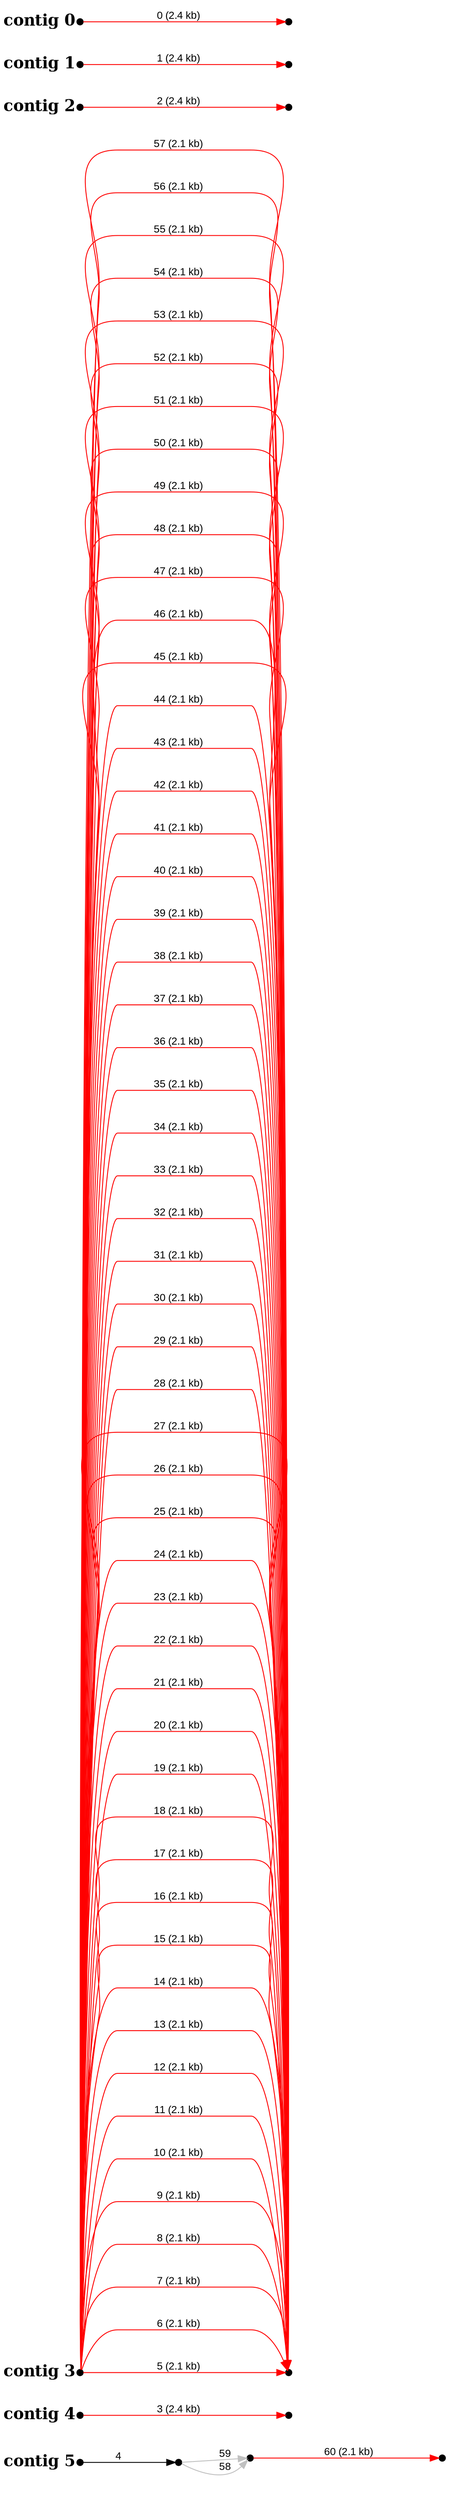 digraph G {

node [width=0.1,height=0.1,fontsize=10,shape=point];
edge [fontsize=12,penwidth=1,arrowsize=1,fontname=Arial];
margin=1.0;
rankdir=LR;
labeljust=l;
margin=0;

subgraph cluster5 {
color=white;
11 -> 13 [minlen=1,color=gray,label="58"];
11 -> 13 [minlen=1,color=gray,label="59"];
12 -> 11 [minlen=2,color=black,label="4",taillabel="contig 5",labelangle=180,weight=10000,labeldistance=5,labelfontsize=18,labelfontname="Times-Bold"];
13 -> 10 [minlen=4,color=red,label="60 (2.1 kb)"];
}

subgraph cluster4 {
color=white;
8 -> 9 [minlen=4,color=red,label="3 (2.4 kb)",taillabel="contig 4",labelangle=180,weight=10000,labeldistance=5,labelfontsize=18,labelfontname="Times-Bold"];
}

subgraph cluster3 {
color=white;
7 -> 6 [minlen=4,color=red,label="5 (2.1 kb)",taillabel="contig 3",labelangle=180,weight=10000,labeldistance=5,labelfontsize=18,labelfontname="Times-Bold"];
7 -> 6 [minlen=4,color=red,label="6 (2.1 kb)"];
7 -> 6 [minlen=4,color=red,label="7 (2.1 kb)"];
7 -> 6 [minlen=4,color=red,label="8 (2.1 kb)"];
7 -> 6 [minlen=4,color=red,label="9 (2.1 kb)"];
7 -> 6 [minlen=4,color=red,label="10 (2.1 kb)"];
7 -> 6 [minlen=4,color=red,label="11 (2.1 kb)"];
7 -> 6 [minlen=4,color=red,label="12 (2.1 kb)"];
7 -> 6 [minlen=4,color=red,label="13 (2.1 kb)"];
7 -> 6 [minlen=4,color=red,label="14 (2.1 kb)"];
7 -> 6 [minlen=4,color=red,label="15 (2.1 kb)"];
7 -> 6 [minlen=4,color=red,label="16 (2.1 kb)"];
7 -> 6 [minlen=4,color=red,label="17 (2.1 kb)"];
7 -> 6 [minlen=4,color=red,label="18 (2.1 kb)"];
7 -> 6 [minlen=4,color=red,label="19 (2.1 kb)"];
7 -> 6 [minlen=4,color=red,label="20 (2.1 kb)"];
7 -> 6 [minlen=4,color=red,label="21 (2.1 kb)"];
7 -> 6 [minlen=4,color=red,label="22 (2.1 kb)"];
7 -> 6 [minlen=4,color=red,label="23 (2.1 kb)"];
7 -> 6 [minlen=4,color=red,label="24 (2.1 kb)"];
7 -> 6 [minlen=4,color=red,label="25 (2.1 kb)"];
7 -> 6 [minlen=4,color=red,label="26 (2.1 kb)"];
7 -> 6 [minlen=4,color=red,label="27 (2.1 kb)"];
7 -> 6 [minlen=4,color=red,label="28 (2.1 kb)"];
7 -> 6 [minlen=4,color=red,label="29 (2.1 kb)"];
7 -> 6 [minlen=4,color=red,label="30 (2.1 kb)"];
7 -> 6 [minlen=4,color=red,label="31 (2.1 kb)"];
7 -> 6 [minlen=4,color=red,label="32 (2.1 kb)"];
7 -> 6 [minlen=4,color=red,label="33 (2.1 kb)"];
7 -> 6 [minlen=4,color=red,label="34 (2.1 kb)"];
7 -> 6 [minlen=4,color=red,label="35 (2.1 kb)"];
7 -> 6 [minlen=4,color=red,label="36 (2.1 kb)"];
7 -> 6 [minlen=4,color=red,label="37 (2.1 kb)"];
7 -> 6 [minlen=4,color=red,label="38 (2.1 kb)"];
7 -> 6 [minlen=4,color=red,label="39 (2.1 kb)"];
7 -> 6 [minlen=4,color=red,label="40 (2.1 kb)"];
7 -> 6 [minlen=4,color=red,label="41 (2.1 kb)"];
7 -> 6 [minlen=4,color=red,label="42 (2.1 kb)"];
7 -> 6 [minlen=4,color=red,label="43 (2.1 kb)"];
7 -> 6 [minlen=4,color=red,label="44 (2.1 kb)"];
7 -> 6 [minlen=4,color=red,label="45 (2.1 kb)"];
7 -> 6 [minlen=4,color=red,label="46 (2.1 kb)"];
7 -> 6 [minlen=4,color=red,label="47 (2.1 kb)"];
7 -> 6 [minlen=4,color=red,label="48 (2.1 kb)"];
7 -> 6 [minlen=4,color=red,label="49 (2.1 kb)"];
7 -> 6 [minlen=4,color=red,label="50 (2.1 kb)"];
7 -> 6 [minlen=4,color=red,label="51 (2.1 kb)"];
7 -> 6 [minlen=4,color=red,label="52 (2.1 kb)"];
7 -> 6 [minlen=4,color=red,label="53 (2.1 kb)"];
7 -> 6 [minlen=4,color=red,label="54 (2.1 kb)"];
7 -> 6 [minlen=4,color=red,label="55 (2.1 kb)"];
7 -> 6 [minlen=4,color=red,label="56 (2.1 kb)"];
7 -> 6 [minlen=4,color=red,label="57 (2.1 kb)"];
}

subgraph cluster2 {
color=white;
4 -> 5 [minlen=4,color=red,label="2 (2.4 kb)",taillabel="contig 2",labelangle=180,weight=10000,labeldistance=5,labelfontsize=18,labelfontname="Times-Bold"];
}

subgraph cluster1 {
color=white;
2 -> 3 [minlen=4,color=red,label="1 (2.4 kb)",taillabel="contig 1",labelangle=180,weight=10000,labeldistance=5,labelfontsize=18,labelfontname="Times-Bold"];
}

subgraph cluster0 {
color=white;
1 -> 0 [minlen=4,color=red,label="0 (2.4 kb)",taillabel="contig 0",labelangle=180,weight=10000,labeldistance=5,labelfontsize=18,labelfontname="Times-Bold"];
}

}
#done

